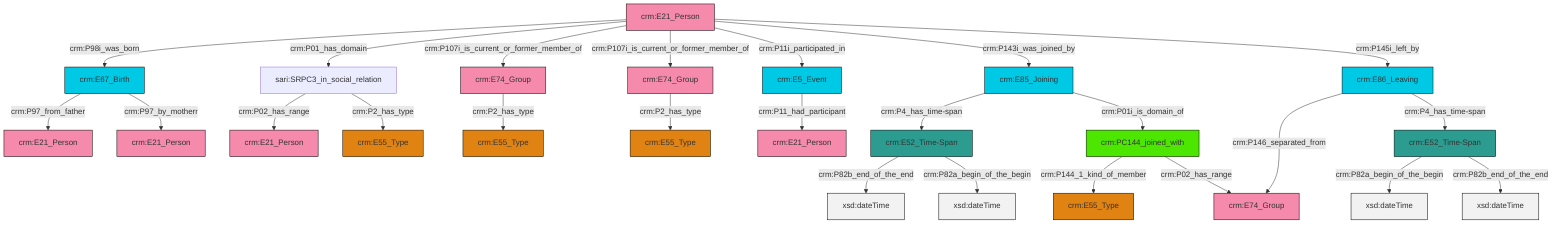 graph TD
classDef Literal fill:#f2f2f2,stroke:#000000;
classDef CRM_Entity fill:#FFFFFF,stroke:#000000;
classDef Temporal_Entity fill:#00C9E6, stroke:#000000;
classDef Type fill:#E18312, stroke:#000000;
classDef Time-Span fill:#2C9C91, stroke:#000000;
classDef Appellation fill:#FFEB7F, stroke:#000000;
classDef Place fill:#008836, stroke:#000000;
classDef Persistent_Item fill:#B266B2, stroke:#000000;
classDef Conceptual_Object fill:#FFD700, stroke:#000000;
classDef Physical_Thing fill:#D2B48C, stroke:#000000;
classDef Actor fill:#f58aad, stroke:#000000;
classDef PC_Classes fill:#4ce600, stroke:#000000;
classDef Multi fill:#cccccc,stroke:#000000;

2["crm:E21_Person"]:::Actor -->|crm:P98i_was_born| 3["crm:E67_Birth"]:::Temporal_Entity
3["crm:E67_Birth"]:::Temporal_Entity -->|crm:P97_from_father| 7["crm:E21_Person"]:::Actor
0["crm:E52_Time-Span"]:::Time-Span -->|crm:P82a_begin_of_the_begin| 10[xsd:dateTime]:::Literal
8["crm:E86_Leaving"]:::Temporal_Entity -->|crm:P146_separated_from| 15["crm:E74_Group"]:::Actor
16["crm:E74_Group"]:::Actor -->|crm:P2_has_type| 17["crm:E55_Type"]:::Type
20["crm:E5_Event"]:::Temporal_Entity -->|crm:P11_had_participant| 21["crm:E21_Person"]:::Actor
25["crm:E52_Time-Span"]:::Time-Span -->|crm:P82b_end_of_the_end| 26[xsd:dateTime]:::Literal
29["crm:PC144_joined_with"]:::PC_Classes -->|crm:P144_1_kind_of_member| 5["crm:E55_Type"]:::Type
18["crm:E85_Joining"]:::Temporal_Entity -->|crm:P4_has_time-span| 25["crm:E52_Time-Span"]:::Time-Span
3["crm:E67_Birth"]:::Temporal_Entity -->|crm:P97_by_motherr| 23["crm:E21_Person"]:::Actor
2["crm:E21_Person"]:::Actor -->|crm:P01_has_domain| 30["sari:SRPC3_in_social_relation"]:::Default
30["sari:SRPC3_in_social_relation"]:::Default -->|crm:P02_has_range| 27["crm:E21_Person"]:::Actor
2["crm:E21_Person"]:::Actor -->|crm:P107i_is_current_or_former_member_of| 31["crm:E74_Group"]:::Actor
8["crm:E86_Leaving"]:::Temporal_Entity -->|crm:P4_has_time-span| 0["crm:E52_Time-Span"]:::Time-Span
25["crm:E52_Time-Span"]:::Time-Span -->|crm:P82a_begin_of_the_begin| 37[xsd:dateTime]:::Literal
2["crm:E21_Person"]:::Actor -->|crm:P107i_is_current_or_former_member_of| 16["crm:E74_Group"]:::Actor
2["crm:E21_Person"]:::Actor -->|crm:P11i_participated_in| 20["crm:E5_Event"]:::Temporal_Entity
31["crm:E74_Group"]:::Actor -->|crm:P2_has_type| 13["crm:E55_Type"]:::Type
2["crm:E21_Person"]:::Actor -->|crm:P143i_was_joined_by| 18["crm:E85_Joining"]:::Temporal_Entity
0["crm:E52_Time-Span"]:::Time-Span -->|crm:P82b_end_of_the_end| 44[xsd:dateTime]:::Literal
29["crm:PC144_joined_with"]:::PC_Classes -->|crm:P02_has_range| 15["crm:E74_Group"]:::Actor
30["sari:SRPC3_in_social_relation"]:::Default -->|crm:P2_has_type| 11["crm:E55_Type"]:::Type
2["crm:E21_Person"]:::Actor -->|crm:P145i_left_by| 8["crm:E86_Leaving"]:::Temporal_Entity
18["crm:E85_Joining"]:::Temporal_Entity -->|crm:P01i_is_domain_of| 29["crm:PC144_joined_with"]:::PC_Classes